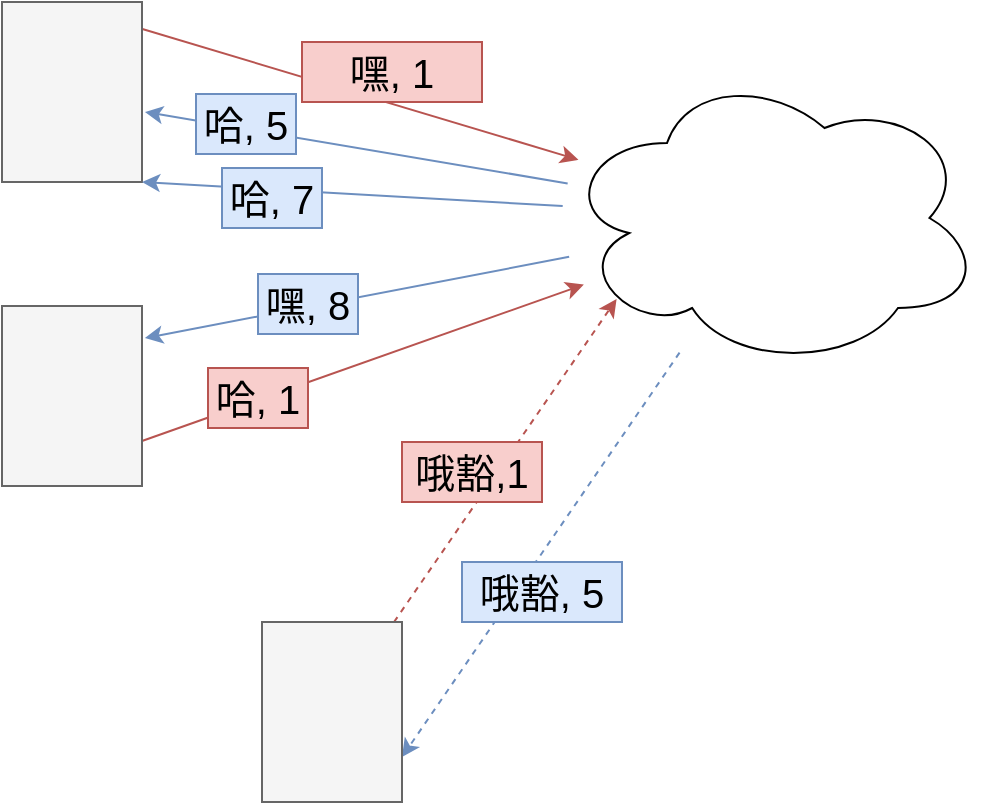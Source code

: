 <mxfile>
    <diagram id="U8nlvkB98pbB2zejkyLi" name="第 1 页">
        <mxGraphModel dx="677" dy="577" grid="1" gridSize="10" guides="1" tooltips="1" connect="1" arrows="1" fold="1" page="1" pageScale="1" pageWidth="1920" pageHeight="1200" math="0" shadow="0">
            <root>
                <mxCell id="0"/>
                <mxCell id="1" parent="0"/>
                <mxCell id="4" style="edgeStyle=none;html=1;exitX=0.979;exitY=0.144;exitDx=0;exitDy=0;exitPerimeter=0;fillColor=#f8cecc;strokeColor=#b85450;" edge="1" parent="1" source="2" target="3">
                    <mxGeometry relative="1" as="geometry"/>
                </mxCell>
                <mxCell id="2" value="" style="rounded=0;whiteSpace=wrap;html=1;fillColor=#f5f5f5;fontColor=#333333;strokeColor=#666666;" vertex="1" parent="1">
                    <mxGeometry x="70" y="90" width="70" height="90" as="geometry"/>
                </mxCell>
                <mxCell id="6" style="edgeStyle=none;html=1;fontSize=28;fillColor=#dae8fc;strokeColor=#6c8ebf;entryX=1.021;entryY=0.611;entryDx=0;entryDy=0;entryPerimeter=0;" edge="1" parent="1" source="3" target="2">
                    <mxGeometry relative="1" as="geometry">
                        <mxPoint x="150" y="150" as="targetPoint"/>
                    </mxGeometry>
                </mxCell>
                <mxCell id="7" style="edgeStyle=none;html=1;fontSize=28;fillColor=#dae8fc;strokeColor=#6c8ebf;entryX=1;entryY=1;entryDx=0;entryDy=0;" edge="1" parent="1" source="3" target="2">
                    <mxGeometry relative="1" as="geometry">
                        <mxPoint x="150" y="180" as="targetPoint"/>
                    </mxGeometry>
                </mxCell>
                <mxCell id="14" style="edgeStyle=none;html=1;entryX=1.021;entryY=0.178;entryDx=0;entryDy=0;entryPerimeter=0;fontSize=20;fillColor=#dae8fc;strokeColor=#6c8ebf;" edge="1" parent="1" source="3" target="12">
                    <mxGeometry relative="1" as="geometry"/>
                </mxCell>
                <mxCell id="25" style="edgeStyle=none;html=1;entryX=1;entryY=0.75;entryDx=0;entryDy=0;fontSize=20;fillColor=#dae8fc;strokeColor=#6c8ebf;dashed=1;" edge="1" parent="1" source="3" target="20">
                    <mxGeometry relative="1" as="geometry"/>
                </mxCell>
                <mxCell id="3" value="" style="ellipse;shape=cloud;whiteSpace=wrap;html=1;" vertex="1" parent="1">
                    <mxGeometry x="350" y="123" width="210" height="150" as="geometry"/>
                </mxCell>
                <mxCell id="9" value="嘿, 1" style="rounded=0;whiteSpace=wrap;html=1;fontSize=20;fillColor=#f8cecc;strokeColor=#b85450;" vertex="1" parent="1">
                    <mxGeometry x="220" y="110" width="90" height="30" as="geometry"/>
                </mxCell>
                <mxCell id="10" value="哈, 5" style="rounded=0;whiteSpace=wrap;html=1;fontSize=20;fillColor=#dae8fc;strokeColor=#6c8ebf;" vertex="1" parent="1">
                    <mxGeometry x="167" y="136" width="50" height="30" as="geometry"/>
                </mxCell>
                <mxCell id="11" value="哈, 7" style="rounded=0;whiteSpace=wrap;html=1;fontSize=20;fillColor=#dae8fc;strokeColor=#6c8ebf;" vertex="1" parent="1">
                    <mxGeometry x="180" y="173" width="50" height="30" as="geometry"/>
                </mxCell>
                <mxCell id="18" style="edgeStyle=none;html=1;exitX=1;exitY=0.75;exitDx=0;exitDy=0;fontSize=20;fillColor=#f8cecc;strokeColor=#b85450;" edge="1" parent="1" source="12" target="3">
                    <mxGeometry relative="1" as="geometry"/>
                </mxCell>
                <mxCell id="12" value="" style="rounded=0;whiteSpace=wrap;html=1;fillColor=#f5f5f5;fontColor=#333333;strokeColor=#666666;" vertex="1" parent="1">
                    <mxGeometry x="70" y="242" width="70" height="90" as="geometry"/>
                </mxCell>
                <mxCell id="16" value="嘿, 8" style="rounded=0;whiteSpace=wrap;html=1;fontSize=20;fillColor=#dae8fc;strokeColor=#6c8ebf;" vertex="1" parent="1">
                    <mxGeometry x="198" y="226" width="50" height="30" as="geometry"/>
                </mxCell>
                <mxCell id="19" value="哈, 1" style="rounded=0;whiteSpace=wrap;html=1;fontSize=20;fillColor=#f8cecc;strokeColor=#b85450;" vertex="1" parent="1">
                    <mxGeometry x="173" y="273" width="50" height="30" as="geometry"/>
                </mxCell>
                <mxCell id="22" style="edgeStyle=none;html=1;entryX=0.13;entryY=0.77;entryDx=0;entryDy=0;entryPerimeter=0;fontSize=20;fillColor=#f8cecc;strokeColor=#b85450;dashed=1;" edge="1" parent="1" source="20" target="3">
                    <mxGeometry relative="1" as="geometry"/>
                </mxCell>
                <mxCell id="20" value="" style="rounded=0;whiteSpace=wrap;html=1;fillColor=#f5f5f5;fontColor=#333333;strokeColor=#666666;" vertex="1" parent="1">
                    <mxGeometry x="200" y="400" width="70" height="90" as="geometry"/>
                </mxCell>
                <mxCell id="24" value="哦豁,1" style="rounded=0;whiteSpace=wrap;html=1;fontSize=20;fillColor=#f8cecc;strokeColor=#b85450;" vertex="1" parent="1">
                    <mxGeometry x="270" y="310" width="70" height="30" as="geometry"/>
                </mxCell>
                <mxCell id="26" value="哦豁, 5" style="rounded=0;whiteSpace=wrap;html=1;fontSize=20;fillColor=#dae8fc;strokeColor=#6c8ebf;" vertex="1" parent="1">
                    <mxGeometry x="300" y="370" width="80" height="30" as="geometry"/>
                </mxCell>
            </root>
        </mxGraphModel>
    </diagram>
</mxfile>